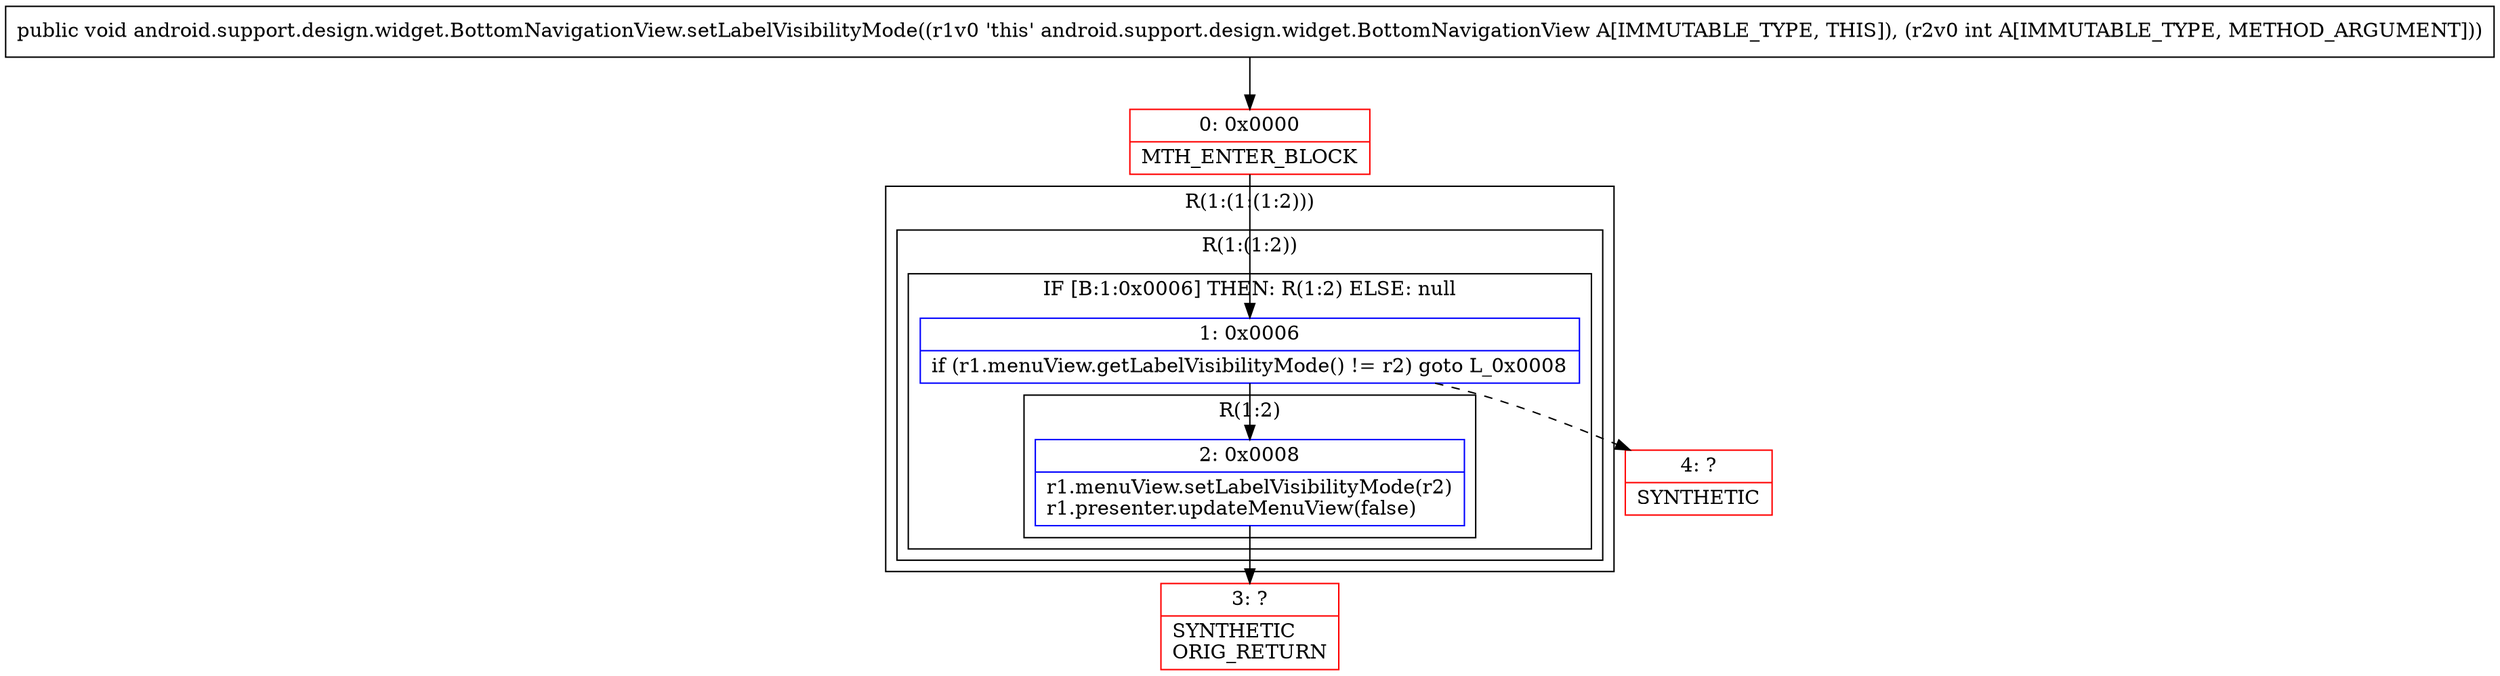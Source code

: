 digraph "CFG forandroid.support.design.widget.BottomNavigationView.setLabelVisibilityMode(I)V" {
subgraph cluster_Region_2107505970 {
label = "R(1:(1:(1:2)))";
node [shape=record,color=blue];
subgraph cluster_Region_1795162910 {
label = "R(1:(1:2))";
node [shape=record,color=blue];
subgraph cluster_IfRegion_2141790444 {
label = "IF [B:1:0x0006] THEN: R(1:2) ELSE: null";
node [shape=record,color=blue];
Node_1 [shape=record,label="{1\:\ 0x0006|if (r1.menuView.getLabelVisibilityMode() != r2) goto L_0x0008\l}"];
subgraph cluster_Region_1079213146 {
label = "R(1:2)";
node [shape=record,color=blue];
Node_2 [shape=record,label="{2\:\ 0x0008|r1.menuView.setLabelVisibilityMode(r2)\lr1.presenter.updateMenuView(false)\l}"];
}
}
}
}
Node_0 [shape=record,color=red,label="{0\:\ 0x0000|MTH_ENTER_BLOCK\l}"];
Node_3 [shape=record,color=red,label="{3\:\ ?|SYNTHETIC\lORIG_RETURN\l}"];
Node_4 [shape=record,color=red,label="{4\:\ ?|SYNTHETIC\l}"];
MethodNode[shape=record,label="{public void android.support.design.widget.BottomNavigationView.setLabelVisibilityMode((r1v0 'this' android.support.design.widget.BottomNavigationView A[IMMUTABLE_TYPE, THIS]), (r2v0 int A[IMMUTABLE_TYPE, METHOD_ARGUMENT])) }"];
MethodNode -> Node_0;
Node_1 -> Node_2;
Node_1 -> Node_4[style=dashed];
Node_2 -> Node_3;
Node_0 -> Node_1;
}

